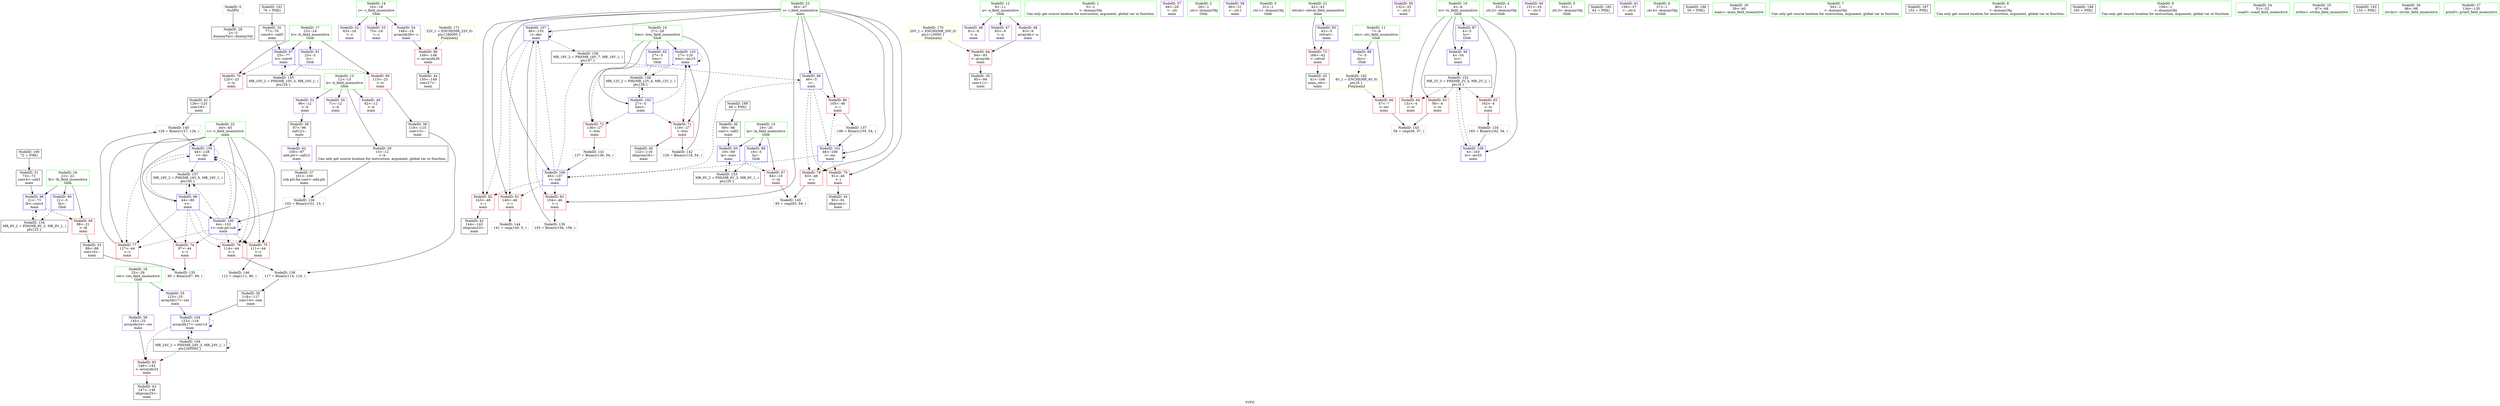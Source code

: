digraph "SVFG" {
	label="SVFG";

	Node0x562e9b7f0f30 [shape=record,color=grey,label="{NodeID: 0\nNullPtr}"];
	Node0x562e9b7f0f30 -> Node0x562e9b807ad0[style=solid];
	Node0x562e9b808c40 [shape=record,color=blue,label="{NodeID: 97\n23\<--77\nlc\<--conv6\nmain\n}"];
	Node0x562e9b808c40 -> Node0x562e9b80aca0[style=dashed];
	Node0x562e9b808c40 -> Node0x562e9b80ad70[style=dashed];
	Node0x562e9b808c40 -> Node0x562e9b8177e0[style=dashed];
	Node0x562e9b7f0210 [shape=record,color=green,label="{NodeID: 14\n16\<--18\nc\<--c_field_insensitive\nGlob }"];
	Node0x562e9b7f0210 -> Node0x562e9b809ed0[style=solid];
	Node0x562e9b7f0210 -> Node0x562e9b809fa0[style=solid];
	Node0x562e9b7f0210 -> Node0x562e9b80a070[style=solid];
	Node0x562e9b807ad0 [shape=record,color=black,label="{NodeID: 28\n2\<--3\ndummyVal\<--dummyVal\n}"];
	Node0x562e9b808690 [shape=record,color=black,label="{NodeID: 42\n144\<--143\nidxprom23\<--\nmain\n}"];
	Node0x562e9b809990 [shape=record,color=grey,label="{NodeID: 139\n155 = Binary(154, 156, )\n}"];
	Node0x562e9b809990 -> Node0x562e9b80d4d0[style=solid];
	Node0x562e9b80a210 [shape=record,color=purple,label="{NodeID: 56\n145\<--25\narrayidx24\<--res\nmain\n}"];
	Node0x562e9b80a210 -> Node0x562e9b80b9a0[style=solid];
	Node0x562e9b816de0 [shape=record,color=black,label="{NodeID: 153\nMR_6V_2 = PHI(MR_6V_3, MR_6V_1, )\npts\{20 \}\n}"];
	Node0x562e9b816de0 -> Node0x562e9b80c2e0[style=dashed];
	Node0x562e9b80ad70 [shape=record,color=red,label="{NodeID: 70\n125\<--23\n\<--lc\nmain\n}"];
	Node0x562e9b80ad70 -> Node0x562e9b8085c0[style=solid];
	Node0x562e9b80b8d0 [shape=record,color=red,label="{NodeID: 84\n94\<--93\n\<--arrayidx\nmain\n}"];
	Node0x562e9b80b8d0 -> Node0x562e9b8080e0[style=solid];
	Node0x562e9b7efca0 [shape=record,color=green,label="{NodeID: 1\n5\<--1\n\<--dummyObj\nCan only get source location for instruction, argument, global var or function.}"];
	Node0x562e9b808d10 [shape=record,color=blue,label="{NodeID: 98\n44\<--80\nv\<--\nmain\n}"];
	Node0x562e9b808d10 -> Node0x562e9b80b0b0[style=dashed];
	Node0x562e9b808d10 -> Node0x562e9b80b180[style=dashed];
	Node0x562e9b808d10 -> Node0x562e9b80b250[style=dashed];
	Node0x562e9b808d10 -> Node0x562e9b80b320[style=dashed];
	Node0x562e9b808d10 -> Node0x562e9b808eb0[style=dashed];
	Node0x562e9b808d10 -> Node0x562e9b8092c0[style=dashed];
	Node0x562e9b808d10 -> Node0x562e9b8181e0[style=dashed];
	Node0x562e9b7f0310 [shape=record,color=green,label="{NodeID: 15\n19\<--20\nla\<--la_field_insensitive\nGlob }"];
	Node0x562e9b7f0310 -> Node0x562e9b80ab00[style=solid];
	Node0x562e9b7f0310 -> Node0x562e9b80bd40[style=solid];
	Node0x562e9b7f0310 -> Node0x562e9b80c2e0[style=solid];
	Node0x562e9b807bd0 [shape=record,color=black,label="{NodeID: 29\n13\<--12\n\<--b\nCan only get source location for instruction, argument, global var or function.}"];
	Node0x562e9b807bd0 -> Node0x562e9b809510[style=solid];
	Node0x562e9b808760 [shape=record,color=black,label="{NodeID: 43\n147\<--146\nidxprom25\<--\nmain\n}"];
	Node0x562e9b80fa00 [shape=record,color=grey,label="{NodeID: 140\n128 = Binary(127, 126, )\n}"];
	Node0x562e9b80fa00 -> Node0x562e9b8092c0[style=solid];
	Node0x562e9b80a2e0 [shape=record,color=purple,label="{NodeID: 57\n49\<--29\n\<--.str\nmain\n}"];
	Node0x562e9b8172e0 [shape=record,color=black,label="{NodeID: 154\nMR_8V_2 = PHI(MR_8V_3, MR_8V_1, )\npts\{22 \}\n}"];
	Node0x562e9b8172e0 -> Node0x562e9b808b70[style=dashed];
	Node0x562e9b80ae40 [shape=record,color=red,label="{NodeID: 71\n119\<--27\n\<--lres\nmain\n}"];
	Node0x562e9b80ae40 -> Node0x562e9b8084f0[style=solid];
	Node0x562e9b80ae40 -> Node0x562e9b80fc80[style=solid];
	Node0x562e9b80b9a0 [shape=record,color=red,label="{NodeID: 85\n146\<--145\n\<--arrayidx24\nmain\n}"];
	Node0x562e9b80b9a0 -> Node0x562e9b808760[style=solid];
	Node0x562e9b806510 [shape=record,color=green,label="{NodeID: 2\n29\<--1\n.str\<--dummyObj\nGlob }"];
	Node0x562e9b808de0 [shape=record,color=blue,label="{NodeID: 99\n46\<--5\ni\<--\nmain\n}"];
	Node0x562e9b808de0 -> Node0x562e9b80b3f0[style=dashed];
	Node0x562e9b808de0 -> Node0x562e9b80b4c0[style=dashed];
	Node0x562e9b808de0 -> Node0x562e9b80b590[style=dashed];
	Node0x562e9b808de0 -> Node0x562e9b808f80[style=dashed];
	Node0x562e9b808de0 -> Node0x562e9b80d400[style=dashed];
	Node0x562e9b7f0410 [shape=record,color=green,label="{NodeID: 16\n21\<--22\nlb\<--lb_field_insensitive\nGlob }"];
	Node0x562e9b7f0410 -> Node0x562e9b80abd0[style=solid];
	Node0x562e9b7f0410 -> Node0x562e9b80be40[style=solid];
	Node0x562e9b7f0410 -> Node0x562e9b808b70[style=solid];
	Node0x562e9b807cd0 [shape=record,color=black,label="{NodeID: 30\n69\<--66\nconv\<--call2\nmain\n}"];
	Node0x562e9b807cd0 -> Node0x562e9b80c2e0[style=solid];
	Node0x562e9b808830 [shape=record,color=black,label="{NodeID: 44\n150\<--149\nconv27\<--\nmain\n}"];
	Node0x562e9b80fb00 [shape=record,color=grey,label="{NodeID: 141\n137 = Binary(136, 54, )\n}"];
	Node0x562e9b80fb00 -> Node0x562e9b80d400[style=solid];
	Node0x562e9b80a3b0 [shape=record,color=purple,label="{NodeID: 58\n60\<--31\n\<--.str.1\nmain\n}"];
	Node0x562e9b8177e0 [shape=record,color=black,label="{NodeID: 155\nMR_10V_2 = PHI(MR_10V_3, MR_10V_1, )\npts\{24 \}\n}"];
	Node0x562e9b8177e0 -> Node0x562e9b808c40[style=dashed];
	Node0x562e9b80af10 [shape=record,color=red,label="{NodeID: 72\n136\<--27\n\<--lres\nmain\n}"];
	Node0x562e9b80af10 -> Node0x562e9b80fb00[style=solid];
	Node0x562e9b80ba70 [shape=record,color=red,label="{NodeID: 86\n149\<--148\n\<--arrayidx26\nmain\n}"];
	Node0x562e9b80ba70 -> Node0x562e9b808830[style=solid];
	Node0x562e9b8065a0 [shape=record,color=green,label="{NodeID: 3\n31\<--1\n.str.1\<--dummyObj\nGlob }"];
	Node0x562e9b808eb0 [shape=record,color=blue,label="{NodeID: 100\n44\<--102\nv\<--sub.ptr.sub\nmain\n}"];
	Node0x562e9b808eb0 -> Node0x562e9b80b0b0[style=dashed];
	Node0x562e9b808eb0 -> Node0x562e9b80b180[style=dashed];
	Node0x562e9b808eb0 -> Node0x562e9b80b250[style=dashed];
	Node0x562e9b808eb0 -> Node0x562e9b80b320[style=dashed];
	Node0x562e9b808eb0 -> Node0x562e9b808eb0[style=dashed];
	Node0x562e9b808eb0 -> Node0x562e9b8092c0[style=dashed];
	Node0x562e9b808eb0 -> Node0x562e9b8181e0[style=dashed];
	Node0x562e9b7f0510 [shape=record,color=green,label="{NodeID: 17\n23\<--24\nlc\<--lc_field_insensitive\nGlob }"];
	Node0x562e9b7f0510 -> Node0x562e9b80aca0[style=solid];
	Node0x562e9b7f0510 -> Node0x562e9b80ad70[style=solid];
	Node0x562e9b7f0510 -> Node0x562e9b80bf40[style=solid];
	Node0x562e9b7f0510 -> Node0x562e9b808c40[style=solid];
	Node0x562e9b807da0 [shape=record,color=black,label="{NodeID: 31\n73\<--72\nconv4\<--call3\nmain\n}"];
	Node0x562e9b807da0 -> Node0x562e9b808b70[style=solid];
	Node0x562e9b808900 [shape=record,color=black,label="{NodeID: 45\n41\<--166\nmain_ret\<--\nmain\n}"];
	Node0x562e9b80fc80 [shape=record,color=grey,label="{NodeID: 142\n120 = Binary(119, 54, )\n}"];
	Node0x562e9b80fc80 -> Node0x562e9b809120[style=solid];
	Node0x562e9b80a480 [shape=record,color=purple,label="{NodeID: 59\n132\<--33\n\<--.str.2\nmain\n}"];
	Node0x562e9b817ce0 [shape=record,color=black,label="{NodeID: 156\nMR_12V_2 = PHI(MR_12V_4, MR_12V_1, )\npts\{28 \}\n}"];
	Node0x562e9b817ce0 -> Node0x562e9b809050[style=dashed];
	Node0x562e9b80afe0 [shape=record,color=red,label="{NodeID: 73\n166\<--42\n\<--retval\nmain\n}"];
	Node0x562e9b80afe0 -> Node0x562e9b808900[style=solid];
	Node0x562e9b81a800 [shape=record,color=yellow,style=double,label="{NodeID: 170\n20V_1 = ENCHI(MR_20V_0)\npts\{110000 \}\nFun[main]}"];
	Node0x562e9b81a800 -> Node0x562e9b80b8d0[style=dashed];
	Node0x562e9b80bb40 [shape=record,color=blue,label="{NodeID: 87\n4\<--5\ntc\<--\nGlob }"];
	Node0x562e9b80bb40 -> Node0x562e9b80c210[style=dashed];
	Node0x562e9b7efdf0 [shape=record,color=green,label="{NodeID: 4\n33\<--1\n.str.2\<--dummyObj\nGlob }"];
	Node0x562e9b808f80 [shape=record,color=blue,label="{NodeID: 101\n46\<--106\ni\<--inc\nmain\n}"];
	Node0x562e9b808f80 -> Node0x562e9b80b3f0[style=dashed];
	Node0x562e9b808f80 -> Node0x562e9b80b4c0[style=dashed];
	Node0x562e9b808f80 -> Node0x562e9b80b590[style=dashed];
	Node0x562e9b808f80 -> Node0x562e9b808f80[style=dashed];
	Node0x562e9b808f80 -> Node0x562e9b80d400[style=dashed];
	Node0x562e9b807240 [shape=record,color=green,label="{NodeID: 18\n25\<--26\nres\<--res_field_insensitive\nGlob }"];
	Node0x562e9b807240 -> Node0x562e9b80a140[style=solid];
	Node0x562e9b807240 -> Node0x562e9b80a210[style=solid];
	Node0x562e9b807e70 [shape=record,color=black,label="{NodeID: 32\n77\<--76\nconv6\<--call5\nmain\n}"];
	Node0x562e9b807e70 -> Node0x562e9b808c40[style=solid];
	Node0x562e9b8089d0 [shape=record,color=purple,label="{NodeID: 46\n61\<--9\n\<--a\nmain\n}"];
	Node0x562e9b80fe00 [shape=record,color=grey,label="{NodeID: 143\n58 = cmp(56, 57, )\n}"];
	Node0x562e9b80a550 [shape=record,color=purple,label="{NodeID: 60\n151\<--35\n\<--.str.3\nmain\n}"];
	Node0x562e9b8181e0 [shape=record,color=black,label="{NodeID: 157\nMR_16V_2 = PHI(MR_16V_6, MR_16V_1, )\npts\{45 \}\n}"];
	Node0x562e9b8181e0 -> Node0x562e9b808d10[style=dashed];
	Node0x562e9b80b0b0 [shape=record,color=red,label="{NodeID: 74\n87\<--44\n\<--v\nmain\n}"];
	Node0x562e9b80b0b0 -> Node0x562e9b809390[style=solid];
	Node0x562e9b81a8e0 [shape=record,color=yellow,style=double,label="{NodeID: 171\n22V_1 = ENCHI(MR_22V_0)\npts\{180000 \}\nFun[main]}"];
	Node0x562e9b81a8e0 -> Node0x562e9b80ba70[style=dashed];
	Node0x562e9b80bc40 [shape=record,color=blue,label="{NodeID: 88\n7\<--5\nntc\<--\nGlob }"];
	Node0x562e9b80bc40 -> Node0x562e9b81a100[style=dashed];
	Node0x562e9b7efe80 [shape=record,color=green,label="{NodeID: 5\n35\<--1\n.str.3\<--dummyObj\nGlob }"];
	Node0x562e9b822660 [shape=record,color=black,label="{NodeID: 185\n64 = PHI()\n}"];
	Node0x562e9b809050 [shape=record,color=blue,label="{NodeID: 102\n27\<--5\nlres\<--\nmain\n}"];
	Node0x562e9b809050 -> Node0x562e9b80ae40[style=dashed];
	Node0x562e9b809050 -> Node0x562e9b80af10[style=dashed];
	Node0x562e9b809050 -> Node0x562e9b809120[style=dashed];
	Node0x562e9b809050 -> Node0x562e9b817ce0[style=dashed];
	Node0x562e9b8072d0 [shape=record,color=green,label="{NodeID: 19\n27\<--28\nlres\<--lres_field_insensitive\nGlob }"];
	Node0x562e9b8072d0 -> Node0x562e9b80ae40[style=solid];
	Node0x562e9b8072d0 -> Node0x562e9b80af10[style=solid];
	Node0x562e9b8072d0 -> Node0x562e9b80c040[style=solid];
	Node0x562e9b8072d0 -> Node0x562e9b809050[style=solid];
	Node0x562e9b8072d0 -> Node0x562e9b809120[style=solid];
	Node0x562e9b807f40 [shape=record,color=black,label="{NodeID: 33\n89\<--88\nconv10\<--\nmain\n}"];
	Node0x562e9b807f40 -> Node0x562e9b809390[style=solid];
	Node0x562e9b808aa0 [shape=record,color=purple,label="{NodeID: 47\n65\<--9\n\<--a\nmain\n}"];
	Node0x562e9b80ff80 [shape=record,color=grey,label="{NodeID: 144\n141 = cmp(140, 5, )\n}"];
	Node0x562e9b80a620 [shape=record,color=purple,label="{NodeID: 61\n159\<--37\n\<--.str.4\nmain\n}"];
	Node0x562e9b8186e0 [shape=record,color=black,label="{NodeID: 158\nMR_18V_2 = PHI(MR_18V_7, MR_18V_1, )\npts\{47 \}\n}"];
	Node0x562e9b8186e0 -> Node0x562e9b808de0[style=dashed];
	Node0x562e9b80b180 [shape=record,color=red,label="{NodeID: 75\n111\<--44\n\<--v\nmain\n}"];
	Node0x562e9b80b180 -> Node0x562e9b810280[style=solid];
	Node0x562e9b80bd40 [shape=record,color=blue,label="{NodeID: 89\n19\<--5\nla\<--\nGlob }"];
	Node0x562e9b80bd40 -> Node0x562e9b816de0[style=dashed];
	Node0x562e9b806850 [shape=record,color=green,label="{NodeID: 6\n37\<--1\n.str.4\<--dummyObj\nGlob }"];
	Node0x562e9b822760 [shape=record,color=black,label="{NodeID: 186\n50 = PHI()\n}"];
	Node0x562e9b809120 [shape=record,color=blue,label="{NodeID: 103\n27\<--120\nlres\<--inc15\nmain\n}"];
	Node0x562e9b809120 -> Node0x562e9b80ae40[style=dashed];
	Node0x562e9b809120 -> Node0x562e9b80af10[style=dashed];
	Node0x562e9b809120 -> Node0x562e9b809120[style=dashed];
	Node0x562e9b809120 -> Node0x562e9b817ce0[style=dashed];
	Node0x562e9b807360 [shape=record,color=green,label="{NodeID: 20\n39\<--40\nmain\<--main_field_insensitive\n}"];
	Node0x562e9b808010 [shape=record,color=black,label="{NodeID: 34\n92\<--91\nidxprom\<--\nmain\n}"];
	Node0x562e9b809b90 [shape=record,color=purple,label="{NodeID: 48\n93\<--9\narrayidx\<--a\nmain\n}"];
	Node0x562e9b809b90 -> Node0x562e9b80b8d0[style=solid];
	Node0x562e9b810100 [shape=record,color=grey,label="{NodeID: 145\n85 = cmp(83, 84, )\n}"];
	Node0x562e9b80a6f0 [shape=record,color=purple,label="{NodeID: 62\n100\<--97\nadd.ptr\<--call12\nmain\n}"];
	Node0x562e9b80a6f0 -> Node0x562e9b808280[style=solid];
	Node0x562e9b818be0 [shape=record,color=black,label="{NodeID: 159\nMR_24V_2 = PHI(MR_24V_3, MR_24V_1, )\npts\{260000 \}\n}"];
	Node0x562e9b818be0 -> Node0x562e9b80b9a0[style=dashed];
	Node0x562e9b818be0 -> Node0x562e9b8091f0[style=dashed];
	Node0x562e9b818be0 -> Node0x562e9b818be0[style=dashed];
	Node0x562e9b80b250 [shape=record,color=red,label="{NodeID: 76\n114\<--44\n\<--v\nmain\n}"];
	Node0x562e9b80b250 -> Node0x562e9b809810[style=solid];
	Node0x562e9b80be40 [shape=record,color=blue,label="{NodeID: 90\n21\<--5\nlb\<--\nGlob }"];
	Node0x562e9b80be40 -> Node0x562e9b8172e0[style=dashed];
	Node0x562e9b8068e0 [shape=record,color=green,label="{NodeID: 7\n54\<--1\n\<--dummyObj\nCan only get source location for instruction, argument, global var or function.}"];
	Node0x562e9b822860 [shape=record,color=black,label="{NodeID: 187\n152 = PHI()\n}"];
	Node0x562e9b8091f0 [shape=record,color=blue,label="{NodeID: 104\n123\<--118\narrayidx17\<--conv14\nmain\n}"];
	Node0x562e9b8091f0 -> Node0x562e9b80b9a0[style=dashed];
	Node0x562e9b8091f0 -> Node0x562e9b8091f0[style=dashed];
	Node0x562e9b8091f0 -> Node0x562e9b818be0[style=dashed];
	Node0x562e9b807460 [shape=record,color=green,label="{NodeID: 21\n42\<--43\nretval\<--retval_field_insensitive\nmain\n}"];
	Node0x562e9b807460 -> Node0x562e9b80afe0[style=solid];
	Node0x562e9b807460 -> Node0x562e9b80c140[style=solid];
	Node0x562e9b8080e0 [shape=record,color=black,label="{NodeID: 35\n95\<--94\nconv11\<--\nmain\n}"];
	Node0x562e9b809c60 [shape=record,color=purple,label="{NodeID: 49\n62\<--12\n\<--b\nmain\n}"];
	Node0x562e9b810280 [shape=record,color=grey,label="{NodeID: 146\n112 = cmp(111, 80, )\n}"];
	Node0x562e9b80a7c0 [shape=record,color=red,label="{NodeID: 63\n56\<--4\n\<--tc\nmain\n}"];
	Node0x562e9b80a7c0 -> Node0x562e9b80fe00[style=solid];
	Node0x562e9b80b320 [shape=record,color=red,label="{NodeID: 77\n127\<--44\n\<--v\nmain\n}"];
	Node0x562e9b80b320 -> Node0x562e9b80fa00[style=solid];
	Node0x562e9b80bf40 [shape=record,color=blue,label="{NodeID: 91\n23\<--5\nlc\<--\nGlob }"];
	Node0x562e9b80bf40 -> Node0x562e9b8177e0[style=dashed];
	Node0x562e9b806970 [shape=record,color=green,label="{NodeID: 8\n80\<--1\n\<--dummyObj\nCan only get source location for instruction, argument, global var or function.}"];
	Node0x562e9b822960 [shape=record,color=black,label="{NodeID: 188\n160 = PHI()\n}"];
	Node0x562e9b8092c0 [shape=record,color=blue,label="{NodeID: 105\n44\<--128\nv\<--div\nmain\n}"];
	Node0x562e9b8092c0 -> Node0x562e9b80b180[style=dashed];
	Node0x562e9b8092c0 -> Node0x562e9b80b250[style=dashed];
	Node0x562e9b8092c0 -> Node0x562e9b80b320[style=dashed];
	Node0x562e9b8092c0 -> Node0x562e9b8092c0[style=dashed];
	Node0x562e9b8092c0 -> Node0x562e9b8181e0[style=dashed];
	Node0x562e9b807530 [shape=record,color=green,label="{NodeID: 22\n44\<--45\nv\<--v_field_insensitive\nmain\n}"];
	Node0x562e9b807530 -> Node0x562e9b80b0b0[style=solid];
	Node0x562e9b807530 -> Node0x562e9b80b180[style=solid];
	Node0x562e9b807530 -> Node0x562e9b80b250[style=solid];
	Node0x562e9b807530 -> Node0x562e9b80b320[style=solid];
	Node0x562e9b807530 -> Node0x562e9b808d10[style=solid];
	Node0x562e9b807530 -> Node0x562e9b808eb0[style=solid];
	Node0x562e9b807530 -> Node0x562e9b8092c0[style=solid];
	Node0x562e9b8081b0 [shape=record,color=black,label="{NodeID: 36\n97\<--96\ncall12\<--\nmain\n}"];
	Node0x562e9b8081b0 -> Node0x562e9b80a6f0[style=solid];
	Node0x562e9b809d30 [shape=record,color=purple,label="{NodeID: 50\n71\<--12\n\<--b\nmain\n}"];
	Node0x562e9b80a890 [shape=record,color=red,label="{NodeID: 64\n131\<--4\n\<--tc\nmain\n}"];
	Node0x562e9b80b3f0 [shape=record,color=red,label="{NodeID: 78\n83\<--46\n\<--i\nmain\n}"];
	Node0x562e9b80b3f0 -> Node0x562e9b810100[style=solid];
	Node0x562e9b80c040 [shape=record,color=blue,label="{NodeID: 92\n27\<--5\nlres\<--\nGlob }"];
	Node0x562e9b80c040 -> Node0x562e9b817ce0[style=dashed];
	Node0x562e9b806a00 [shape=record,color=green,label="{NodeID: 9\n156\<--1\n\<--dummyObj\nCan only get source location for instruction, argument, global var or function.}"];
	Node0x562e9b822de0 [shape=record,color=black,label="{NodeID: 189\n66 = PHI()\n}"];
	Node0x562e9b822de0 -> Node0x562e9b807cd0[style=solid];
	Node0x562e9b80d400 [shape=record,color=blue,label="{NodeID: 106\n46\<--137\ni\<--sub\nmain\n}"];
	Node0x562e9b80d400 -> Node0x562e9b80b660[style=dashed];
	Node0x562e9b80d400 -> Node0x562e9b80b730[style=dashed];
	Node0x562e9b80d400 -> Node0x562e9b80b800[style=dashed];
	Node0x562e9b80d400 -> Node0x562e9b80d4d0[style=dashed];
	Node0x562e9b80d400 -> Node0x562e9b8186e0[style=dashed];
	Node0x562e9b807600 [shape=record,color=green,label="{NodeID: 23\n46\<--47\ni\<--i_field_insensitive\nmain\n}"];
	Node0x562e9b807600 -> Node0x562e9b80b3f0[style=solid];
	Node0x562e9b807600 -> Node0x562e9b80b4c0[style=solid];
	Node0x562e9b807600 -> Node0x562e9b80b590[style=solid];
	Node0x562e9b807600 -> Node0x562e9b80b660[style=solid];
	Node0x562e9b807600 -> Node0x562e9b80b730[style=solid];
	Node0x562e9b807600 -> Node0x562e9b80b800[style=solid];
	Node0x562e9b807600 -> Node0x562e9b808de0[style=solid];
	Node0x562e9b807600 -> Node0x562e9b808f80[style=solid];
	Node0x562e9b807600 -> Node0x562e9b80d400[style=solid];
	Node0x562e9b807600 -> Node0x562e9b80d4d0[style=solid];
	Node0x562e9b808280 [shape=record,color=black,label="{NodeID: 37\n101\<--100\nsub.ptr.lhs.cast\<--add.ptr\nmain\n}"];
	Node0x562e9b808280 -> Node0x562e9b809510[style=solid];
	Node0x562e9b80e8b0 [shape=record,color=grey,label="{NodeID: 134\n163 = Binary(162, 54, )\n}"];
	Node0x562e9b80e8b0 -> Node0x562e9b80d5a0[style=solid];
	Node0x562e9b809e00 [shape=record,color=purple,label="{NodeID: 51\n96\<--12\n\<--b\nmain\n}"];
	Node0x562e9b809e00 -> Node0x562e9b8081b0[style=solid];
	Node0x562e9b80a960 [shape=record,color=red,label="{NodeID: 65\n162\<--4\n\<--tc\nmain\n}"];
	Node0x562e9b80a960 -> Node0x562e9b80e8b0[style=solid];
	Node0x562e9b81a100 [shape=record,color=yellow,style=double,label="{NodeID: 162\n4V_1 = ENCHI(MR_4V_0)\npts\{8 \}\nFun[main]}"];
	Node0x562e9b81a100 -> Node0x562e9b80aa30[style=dashed];
	Node0x562e9b80b4c0 [shape=record,color=red,label="{NodeID: 79\n91\<--46\n\<--i\nmain\n}"];
	Node0x562e9b80b4c0 -> Node0x562e9b808010[style=solid];
	Node0x562e9b80c140 [shape=record,color=blue,label="{NodeID: 93\n42\<--5\nretval\<--\nmain\n}"];
	Node0x562e9b80c140 -> Node0x562e9b80afe0[style=dashed];
	Node0x562e9b7f1350 [shape=record,color=green,label="{NodeID: 10\n4\<--6\ntc\<--tc_field_insensitive\nGlob }"];
	Node0x562e9b7f1350 -> Node0x562e9b80a7c0[style=solid];
	Node0x562e9b7f1350 -> Node0x562e9b80a890[style=solid];
	Node0x562e9b7f1350 -> Node0x562e9b80a960[style=solid];
	Node0x562e9b7f1350 -> Node0x562e9b80bb40[style=solid];
	Node0x562e9b7f1350 -> Node0x562e9b80c210[style=solid];
	Node0x562e9b7f1350 -> Node0x562e9b80d5a0[style=solid];
	Node0x562e9b822f40 [shape=record,color=black,label="{NodeID: 190\n72 = PHI()\n}"];
	Node0x562e9b822f40 -> Node0x562e9b807da0[style=solid];
	Node0x562e9b80d4d0 [shape=record,color=blue,label="{NodeID: 107\n46\<--155\ni\<--dec\nmain\n}"];
	Node0x562e9b80d4d0 -> Node0x562e9b80b660[style=dashed];
	Node0x562e9b80d4d0 -> Node0x562e9b80b730[style=dashed];
	Node0x562e9b80d4d0 -> Node0x562e9b80b800[style=dashed];
	Node0x562e9b80d4d0 -> Node0x562e9b80d4d0[style=dashed];
	Node0x562e9b80d4d0 -> Node0x562e9b8186e0[style=dashed];
	Node0x562e9b8076d0 [shape=record,color=green,label="{NodeID: 24\n51\<--52\nscanf\<--scanf_field_insensitive\n}"];
	Node0x562e9b808350 [shape=record,color=black,label="{NodeID: 38\n116\<--115\nconv13\<--\nmain\n}"];
	Node0x562e9b808350 -> Node0x562e9b809810[style=solid];
	Node0x562e9b809390 [shape=record,color=grey,label="{NodeID: 135\n90 = Binary(87, 89, )\n}"];
	Node0x562e9b809ed0 [shape=record,color=purple,label="{NodeID: 52\n63\<--16\n\<--c\nmain\n}"];
	Node0x562e9b80aa30 [shape=record,color=red,label="{NodeID: 66\n57\<--7\n\<--ntc\nmain\n}"];
	Node0x562e9b80aa30 -> Node0x562e9b80fe00[style=solid];
	Node0x562e9b80b590 [shape=record,color=red,label="{NodeID: 80\n105\<--46\n\<--i\nmain\n}"];
	Node0x562e9b80b590 -> Node0x562e9b809690[style=solid];
	Node0x562e9b80c210 [shape=record,color=blue,label="{NodeID: 94\n4\<--54\ntc\<--\nmain\n}"];
	Node0x562e9b80c210 -> Node0x562e9b8168e0[style=dashed];
	Node0x562e9b7f1450 [shape=record,color=green,label="{NodeID: 11\n7\<--8\nntc\<--ntc_field_insensitive\nGlob }"];
	Node0x562e9b7f1450 -> Node0x562e9b80aa30[style=solid];
	Node0x562e9b7f1450 -> Node0x562e9b80bc40[style=solid];
	Node0x562e9b823040 [shape=record,color=black,label="{NodeID: 191\n76 = PHI()\n}"];
	Node0x562e9b823040 -> Node0x562e9b807e70[style=solid];
	Node0x562e9b80d5a0 [shape=record,color=blue,label="{NodeID: 108\n4\<--163\ntc\<--inc33\nmain\n}"];
	Node0x562e9b80d5a0 -> Node0x562e9b8168e0[style=dashed];
	Node0x562e9b8077d0 [shape=record,color=green,label="{NodeID: 25\n67\<--68\nstrlen\<--strlen_field_insensitive\n}"];
	Node0x562e9b808420 [shape=record,color=black,label="{NodeID: 39\n118\<--117\nconv14\<--rem\nmain\n}"];
	Node0x562e9b808420 -> Node0x562e9b8091f0[style=solid];
	Node0x562e9b809510 [shape=record,color=grey,label="{NodeID: 136\n102 = Binary(101, 13, )\n}"];
	Node0x562e9b809510 -> Node0x562e9b808eb0[style=solid];
	Node0x562e9b809fa0 [shape=record,color=purple,label="{NodeID: 53\n75\<--16\n\<--c\nmain\n}"];
	Node0x562e9b80ab00 [shape=record,color=red,label="{NodeID: 67\n84\<--19\n\<--la\nmain\n}"];
	Node0x562e9b80ab00 -> Node0x562e9b810100[style=solid];
	Node0x562e9b80b660 [shape=record,color=red,label="{NodeID: 81\n140\<--46\n\<--i\nmain\n}"];
	Node0x562e9b80b660 -> Node0x562e9b80ff80[style=solid];
	Node0x562e9b80c2e0 [shape=record,color=blue,label="{NodeID: 95\n19\<--69\nla\<--conv\nmain\n}"];
	Node0x562e9b80c2e0 -> Node0x562e9b80ab00[style=dashed];
	Node0x562e9b80c2e0 -> Node0x562e9b816de0[style=dashed];
	Node0x562e9b7f10d0 [shape=record,color=green,label="{NodeID: 12\n9\<--11\na\<--a_field_insensitive\nGlob }"];
	Node0x562e9b7f10d0 -> Node0x562e9b8089d0[style=solid];
	Node0x562e9b7f10d0 -> Node0x562e9b808aa0[style=solid];
	Node0x562e9b7f10d0 -> Node0x562e9b809b90[style=solid];
	Node0x562e9b80c3b0 [shape=record,color=black,label="{NodeID: 192\n133 = PHI()\n}"];
	Node0x562e9b8078d0 [shape=record,color=green,label="{NodeID: 26\n98\<--99\nstrchr\<--strchr_field_insensitive\n}"];
	Node0x562e9b8084f0 [shape=record,color=black,label="{NodeID: 40\n122\<--119\nidxprom16\<--\nmain\n}"];
	Node0x562e9b809690 [shape=record,color=grey,label="{NodeID: 137\n106 = Binary(105, 54, )\n}"];
	Node0x562e9b809690 -> Node0x562e9b808f80[style=solid];
	Node0x562e9b80a070 [shape=record,color=purple,label="{NodeID: 54\n148\<--16\narrayidx26\<--c\nmain\n}"];
	Node0x562e9b80a070 -> Node0x562e9b80ba70[style=solid];
	Node0x562e9b80abd0 [shape=record,color=red,label="{NodeID: 68\n88\<--21\n\<--lb\nmain\n}"];
	Node0x562e9b80abd0 -> Node0x562e9b807f40[style=solid];
	Node0x562e9b80b730 [shape=record,color=red,label="{NodeID: 82\n143\<--46\n\<--i\nmain\n}"];
	Node0x562e9b80b730 -> Node0x562e9b808690[style=solid];
	Node0x562e9b808b70 [shape=record,color=blue,label="{NodeID: 96\n21\<--73\nlb\<--conv4\nmain\n}"];
	Node0x562e9b808b70 -> Node0x562e9b80abd0[style=dashed];
	Node0x562e9b808b70 -> Node0x562e9b8172e0[style=dashed];
	Node0x562e9b7f11d0 [shape=record,color=green,label="{NodeID: 13\n12\<--15\nb\<--b_field_insensitive\nGlob }"];
	Node0x562e9b7f11d0 -> Node0x562e9b807bd0[style=solid];
	Node0x562e9b7f11d0 -> Node0x562e9b809c60[style=solid];
	Node0x562e9b7f11d0 -> Node0x562e9b809d30[style=solid];
	Node0x562e9b7f11d0 -> Node0x562e9b809e00[style=solid];
	Node0x562e9b8079d0 [shape=record,color=green,label="{NodeID: 27\n134\<--135\nprintf\<--printf_field_insensitive\n}"];
	Node0x562e9b8085c0 [shape=record,color=black,label="{NodeID: 41\n126\<--125\nconv18\<--\nmain\n}"];
	Node0x562e9b8085c0 -> Node0x562e9b80fa00[style=solid];
	Node0x562e9b809810 [shape=record,color=grey,label="{NodeID: 138\n117 = Binary(114, 116, )\n}"];
	Node0x562e9b809810 -> Node0x562e9b808420[style=solid];
	Node0x562e9b80a140 [shape=record,color=purple,label="{NodeID: 55\n123\<--25\narrayidx17\<--res\nmain\n}"];
	Node0x562e9b80a140 -> Node0x562e9b8091f0[style=solid];
	Node0x562e9b8168e0 [shape=record,color=black,label="{NodeID: 152\nMR_2V_3 = PHI(MR_2V_4, MR_2V_2, )\npts\{6 \}\n}"];
	Node0x562e9b8168e0 -> Node0x562e9b80a7c0[style=dashed];
	Node0x562e9b8168e0 -> Node0x562e9b80a890[style=dashed];
	Node0x562e9b8168e0 -> Node0x562e9b80a960[style=dashed];
	Node0x562e9b8168e0 -> Node0x562e9b80d5a0[style=dashed];
	Node0x562e9b80aca0 [shape=record,color=red,label="{NodeID: 69\n115\<--23\n\<--lc\nmain\n}"];
	Node0x562e9b80aca0 -> Node0x562e9b808350[style=solid];
	Node0x562e9b80b800 [shape=record,color=red,label="{NodeID: 83\n154\<--46\n\<--i\nmain\n}"];
	Node0x562e9b80b800 -> Node0x562e9b809990[style=solid];
}
